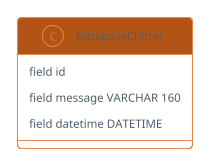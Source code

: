 @startuml

!theme superhero-outline

class DatabaseChitter {
	field id
	field message VARCHAR 160
	field datetime DATETIME 
}
@enduml
